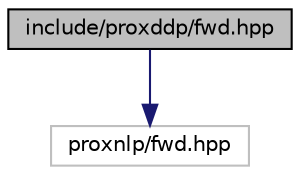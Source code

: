 digraph "include/proxddp/fwd.hpp"
{
 // LATEX_PDF_SIZE
  bgcolor="transparent";
  edge [fontname="Helvetica",fontsize="10",labelfontname="Helvetica",labelfontsize="10"];
  node [fontname="Helvetica",fontsize="10",shape=record];
  Node1 [label="include/proxddp/fwd.hpp",height=0.2,width=0.4,color="black", fillcolor="grey75", style="filled", fontcolor="black",tooltip="Forward declarations."];
  Node1 -> Node2 [color="midnightblue",fontsize="10",style="solid",fontname="Helvetica"];
  Node2 [label="proxnlp/fwd.hpp",height=0.2,width=0.4,color="grey75",tooltip=" "];
}
